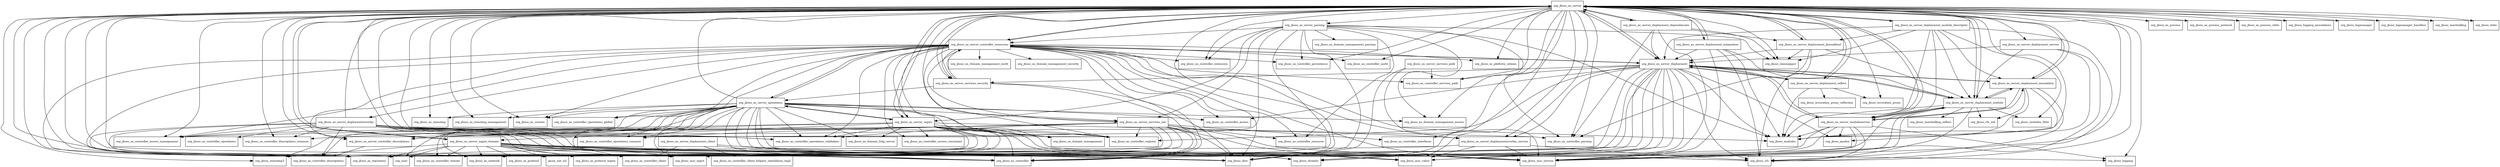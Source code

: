 digraph jboss_as_server_7_4_0_Final_redhat_19_package_dependencies {
  node [shape = box, fontsize=10.0];
  org_jboss_as_server -> org_jboss_as_controller;
  org_jboss_as_server -> org_jboss_as_controller_access_management;
  org_jboss_as_server -> org_jboss_as_controller_audit;
  org_jboss_as_server -> org_jboss_as_controller_descriptions;
  org_jboss_as_server -> org_jboss_as_controller_descriptions_common;
  org_jboss_as_server -> org_jboss_as_controller_extension;
  org_jboss_as_server -> org_jboss_as_controller_interfaces;
  org_jboss_as_server -> org_jboss_as_controller_operations_common;
  org_jboss_as_server -> org_jboss_as_controller_operations_validation;
  org_jboss_as_server -> org_jboss_as_controller_parsing;
  org_jboss_as_server -> org_jboss_as_controller_persistence;
  org_jboss_as_server -> org_jboss_as_controller_registry;
  org_jboss_as_server -> org_jboss_as_controller_services_path;
  org_jboss_as_server -> org_jboss_as_domain_management_access;
  org_jboss_as_server -> org_jboss_as_network;
  org_jboss_as_server -> org_jboss_as_platform_mbean;
  org_jboss_as_server -> org_jboss_as_process;
  org_jboss_as_server -> org_jboss_as_process_protocol;
  org_jboss_as_server -> org_jboss_as_process_stdin;
  org_jboss_as_server -> org_jboss_as_remoting;
  org_jboss_as_server -> org_jboss_as_remoting_management;
  org_jboss_as_server -> org_jboss_as_repository;
  org_jboss_as_server -> org_jboss_as_server_controller_descriptions;
  org_jboss_as_server -> org_jboss_as_server_controller_resources;
  org_jboss_as_server -> org_jboss_as_server_deployment;
  org_jboss_as_server -> org_jboss_as_server_deployment_annotation;
  org_jboss_as_server -> org_jboss_as_server_deployment_dependencies;
  org_jboss_as_server -> org_jboss_as_server_deployment_integration;
  org_jboss_as_server -> org_jboss_as_server_deployment_jbossallxml;
  org_jboss_as_server -> org_jboss_as_server_deployment_module;
  org_jboss_as_server -> org_jboss_as_server_deployment_module_descriptor;
  org_jboss_as_server -> org_jboss_as_server_deployment_reflect;
  org_jboss_as_server -> org_jboss_as_server_deployment_service;
  org_jboss_as_server -> org_jboss_as_server_deploymentoverlay_service;
  org_jboss_as_server -> org_jboss_as_server_mgmt;
  org_jboss_as_server -> org_jboss_as_server_mgmt_domain;
  org_jboss_as_server -> org_jboss_as_server_moduleservice;
  org_jboss_as_server -> org_jboss_as_server_parsing;
  org_jboss_as_server -> org_jboss_as_server_services_security;
  org_jboss_as_server -> org_jboss_as_version;
  org_jboss_as_server -> org_jboss_dmr;
  org_jboss_as_server -> org_jboss_invocation_proxy;
  org_jboss_as_server -> org_jboss_logging;
  org_jboss_as_server -> org_jboss_logging_annotations;
  org_jboss_as_server -> org_jboss_logmanager;
  org_jboss_as_server -> org_jboss_logmanager_handlers;
  org_jboss_as_server -> org_jboss_marshalling;
  org_jboss_as_server -> org_jboss_modules;
  org_jboss_as_server -> org_jboss_msc_inject;
  org_jboss_as_server -> org_jboss_msc_service;
  org_jboss_as_server -> org_jboss_msc_value;
  org_jboss_as_server -> org_jboss_remoting3;
  org_jboss_as_server -> org_jboss_staxmapper;
  org_jboss_as_server -> org_jboss_stdio;
  org_jboss_as_server -> org_jboss_threads;
  org_jboss_as_server -> org_jboss_vfs;
  org_jboss_as_server -> org_xnio;
  org_jboss_as_server_controller_descriptions -> org_jboss_as_controller_descriptions;
  org_jboss_as_server_controller_resources -> org_jboss_as_controller;
  org_jboss_as_server_controller_resources -> org_jboss_as_controller_access;
  org_jboss_as_server_controller_resources -> org_jboss_as_controller_access_constraint;
  org_jboss_as_server_controller_resources -> org_jboss_as_controller_access_management;
  org_jboss_as_server_controller_resources -> org_jboss_as_controller_audit;
  org_jboss_as_server_controller_resources -> org_jboss_as_controller_descriptions;
  org_jboss_as_server_controller_resources -> org_jboss_as_controller_extension;
  org_jboss_as_server_controller_resources -> org_jboss_as_controller_operations_common;
  org_jboss_as_server_controller_resources -> org_jboss_as_controller_operations_global;
  org_jboss_as_server_controller_resources -> org_jboss_as_controller_operations_validation;
  org_jboss_as_server_controller_resources -> org_jboss_as_controller_persistence;
  org_jboss_as_server_controller_resources -> org_jboss_as_controller_registry;
  org_jboss_as_server_controller_resources -> org_jboss_as_controller_resource;
  org_jboss_as_server_controller_resources -> org_jboss_as_controller_services_path;
  org_jboss_as_server_controller_resources -> org_jboss_as_domain_management;
  org_jboss_as_server_controller_resources -> org_jboss_as_domain_management_audit;
  org_jboss_as_server_controller_resources -> org_jboss_as_domain_management_security;
  org_jboss_as_server_controller_resources -> org_jboss_as_platform_mbean;
  org_jboss_as_server_controller_resources -> org_jboss_as_repository;
  org_jboss_as_server_controller_resources -> org_jboss_as_server;
  org_jboss_as_server_controller_resources -> org_jboss_as_server_controller_descriptions;
  org_jboss_as_server_controller_resources -> org_jboss_as_server_deployment;
  org_jboss_as_server_controller_resources -> org_jboss_as_server_deploymentoverlay;
  org_jboss_as_server_controller_resources -> org_jboss_as_server_deploymentoverlay_service;
  org_jboss_as_server_controller_resources -> org_jboss_as_server_mgmt;
  org_jboss_as_server_controller_resources -> org_jboss_as_server_operations;
  org_jboss_as_server_controller_resources -> org_jboss_as_server_services_net;
  org_jboss_as_server_controller_resources -> org_jboss_as_server_services_security;
  org_jboss_as_server_controller_resources -> org_jboss_as_version;
  org_jboss_as_server_controller_resources -> org_jboss_dmr;
  org_jboss_as_server_controller_resources -> org_jboss_modules;
  org_jboss_as_server_controller_resources -> org_jboss_msc_service;
  org_jboss_as_server_deployment -> org_jboss_as_controller;
  org_jboss_as_server_deployment -> org_jboss_as_controller_access;
  org_jboss_as_server_deployment -> org_jboss_as_controller_registry;
  org_jboss_as_server_deployment -> org_jboss_as_controller_services_path;
  org_jboss_as_server_deployment -> org_jboss_as_protocol;
  org_jboss_as_server_deployment -> org_jboss_as_repository;
  org_jboss_as_server_deployment -> org_jboss_as_server;
  org_jboss_as_server_deployment -> org_jboss_as_server_controller_resources;
  org_jboss_as_server_deployment -> org_jboss_as_server_deployment_annotation;
  org_jboss_as_server_deployment -> org_jboss_as_server_deployment_module;
  org_jboss_as_server_deployment -> org_jboss_as_server_deployment_reflect;
  org_jboss_as_server_deployment -> org_jboss_as_server_deploymentoverlay_service;
  org_jboss_as_server_deployment -> org_jboss_as_server_moduleservice;
  org_jboss_as_server_deployment -> org_jboss_as_server_services_security;
  org_jboss_as_server_deployment -> org_jboss_dmr;
  org_jboss_as_server_deployment -> org_jboss_jandex;
  org_jboss_as_server_deployment -> org_jboss_modules;
  org_jboss_as_server_deployment -> org_jboss_msc_inject;
  org_jboss_as_server_deployment -> org_jboss_msc_service;
  org_jboss_as_server_deployment -> org_jboss_msc_value;
  org_jboss_as_server_deployment -> org_jboss_threads;
  org_jboss_as_server_deployment -> org_jboss_vfs;
  org_jboss_as_server_deployment -> org_xnio;
  org_jboss_as_server_deployment_annotation -> org_jboss_as_server;
  org_jboss_as_server_deployment_annotation -> org_jboss_as_server_deployment;
  org_jboss_as_server_deployment_annotation -> org_jboss_as_server_deployment_module;
  org_jboss_as_server_deployment_annotation -> org_jboss_as_server_moduleservice;
  org_jboss_as_server_deployment_annotation -> org_jboss_jandex;
  org_jboss_as_server_deployment_annotation -> org_jboss_modules;
  org_jboss_as_server_deployment_annotation -> org_jboss_vfs;
  org_jboss_as_server_deployment_annotation -> org_jboss_vfs_util;
  org_jboss_as_server_deployment_client -> org_jboss_as_controller;
  org_jboss_as_server_deployment_client -> org_jboss_as_controller_client;
  org_jboss_as_server_deployment_client -> org_jboss_as_controller_client_helpers_standalone_impl;
  org_jboss_as_server_deployment_client -> org_jboss_threads;
  org_jboss_as_server_deployment_dependencies -> org_jboss_as_controller_parsing;
  org_jboss_as_server_deployment_dependencies -> org_jboss_as_server;
  org_jboss_as_server_deployment_dependencies -> org_jboss_as_server_deployment;
  org_jboss_as_server_deployment_dependencies -> org_jboss_as_server_deployment_jbossallxml;
  org_jboss_as_server_deployment_dependencies -> org_jboss_msc_service;
  org_jboss_as_server_deployment_dependencies -> org_jboss_staxmapper;
  org_jboss_as_server_deployment_integration -> org_jboss_as_server;
  org_jboss_as_server_deployment_integration -> org_jboss_as_server_deployment;
  org_jboss_as_server_deployment_integration -> org_jboss_as_server_deployment_module;
  org_jboss_as_server_deployment_integration -> org_jboss_modules;
  org_jboss_as_server_deployment_integration -> org_jboss_msc_service;
  org_jboss_as_server_deployment_integration -> org_jboss_vfs;
  org_jboss_as_server_deployment_jbossallxml -> org_jboss_as_controller_parsing;
  org_jboss_as_server_deployment_jbossallxml -> org_jboss_as_server;
  org_jboss_as_server_deployment_jbossallxml -> org_jboss_as_server_deployment;
  org_jboss_as_server_deployment_jbossallxml -> org_jboss_as_server_deployment_module;
  org_jboss_as_server_deployment_jbossallxml -> org_jboss_staxmapper;
  org_jboss_as_server_deployment_jbossallxml -> org_jboss_vfs;
  org_jboss_as_server_deployment_module -> org_jboss_as_server;
  org_jboss_as_server_deployment_module -> org_jboss_as_server_deployment;
  org_jboss_as_server_deployment_module -> org_jboss_as_server_deployment_annotation;
  org_jboss_as_server_deployment_module -> org_jboss_as_server_moduleservice;
  org_jboss_as_server_deployment_module -> org_jboss_marshalling_reflect;
  org_jboss_as_server_deployment_module -> org_jboss_modules;
  org_jboss_as_server_deployment_module -> org_jboss_modules_filter;
  org_jboss_as_server_deployment_module -> org_jboss_msc_service;
  org_jboss_as_server_deployment_module -> org_jboss_msc_value;
  org_jboss_as_server_deployment_module -> org_jboss_threads;
  org_jboss_as_server_deployment_module -> org_jboss_vfs;
  org_jboss_as_server_deployment_module -> org_jboss_vfs_util;
  org_jboss_as_server_deployment_module_descriptor -> org_jboss_as_server;
  org_jboss_as_server_deployment_module_descriptor -> org_jboss_as_server_deployment;
  org_jboss_as_server_deployment_module_descriptor -> org_jboss_as_server_deployment_annotation;
  org_jboss_as_server_deployment_module_descriptor -> org_jboss_as_server_deployment_jbossallxml;
  org_jboss_as_server_deployment_module_descriptor -> org_jboss_as_server_deployment_module;
  org_jboss_as_server_deployment_module_descriptor -> org_jboss_as_server_moduleservice;
  org_jboss_as_server_deployment_module_descriptor -> org_jboss_modules;
  org_jboss_as_server_deployment_module_descriptor -> org_jboss_modules_filter;
  org_jboss_as_server_deployment_module_descriptor -> org_jboss_staxmapper;
  org_jboss_as_server_deployment_module_descriptor -> org_jboss_vfs;
  org_jboss_as_server_deployment_reflect -> org_jboss_as_server;
  org_jboss_as_server_deployment_reflect -> org_jboss_as_server_deployment;
  org_jboss_as_server_deployment_reflect -> org_jboss_invocation_proxy;
  org_jboss_as_server_deployment_reflect -> org_jboss_invocation_proxy_reflection;
  org_jboss_as_server_deployment_reflect -> org_jboss_modules;
  org_jboss_as_server_deployment_service -> org_jboss_as_server_deployment;
  org_jboss_as_server_deployment_service -> org_jboss_as_server_deployment_module;
  org_jboss_as_server_deployment_service -> org_jboss_modules;
  org_jboss_as_server_deployment_service -> org_jboss_msc_service;
  org_jboss_as_server_deploymentoverlay -> org_jboss_as_controller;
  org_jboss_as_server_deploymentoverlay -> org_jboss_as_controller_access_management;
  org_jboss_as_server_deploymentoverlay -> org_jboss_as_controller_descriptions;
  org_jboss_as_server_deploymentoverlay -> org_jboss_as_controller_descriptions_common;
  org_jboss_as_server_deploymentoverlay -> org_jboss_as_controller_operations;
  org_jboss_as_server_deploymentoverlay -> org_jboss_as_controller_operations_validation;
  org_jboss_as_server_deploymentoverlay -> org_jboss_as_controller_registry;
  org_jboss_as_server_deploymentoverlay -> org_jboss_as_protocol;
  org_jboss_as_server_deploymentoverlay -> org_jboss_as_repository;
  org_jboss_as_server_deploymentoverlay -> org_jboss_as_server;
  org_jboss_as_server_deploymentoverlay -> org_jboss_as_server_deploymentoverlay_service;
  org_jboss_as_server_deploymentoverlay -> org_jboss_dmr;
  org_jboss_as_server_deploymentoverlay -> org_jboss_msc_inject;
  org_jboss_as_server_deploymentoverlay -> org_jboss_msc_service;
  org_jboss_as_server_deploymentoverlay -> org_jboss_msc_value;
  org_jboss_as_server_deploymentoverlay -> org_jboss_vfs;
  org_jboss_as_server_deploymentoverlay_service -> org_jboss_as_repository;
  org_jboss_as_server_deploymentoverlay_service -> org_jboss_msc_service;
  org_jboss_as_server_deploymentoverlay_service -> org_jboss_msc_value;
  org_jboss_as_server_deploymentoverlay_service -> org_jboss_vfs;
  org_jboss_as_server_mgmt -> org_jboss_as_controller;
  org_jboss_as_server_mgmt -> org_jboss_as_controller_access_constraint;
  org_jboss_as_server_mgmt -> org_jboss_as_controller_access_management;
  org_jboss_as_server_mgmt -> org_jboss_as_controller_client;
  org_jboss_as_server_mgmt -> org_jboss_as_controller_descriptions;
  org_jboss_as_server_mgmt -> org_jboss_as_controller_operations_validation;
  org_jboss_as_server_mgmt -> org_jboss_as_controller_parsing;
  org_jboss_as_server_mgmt -> org_jboss_as_controller_registry;
  org_jboss_as_server_mgmt -> org_jboss_as_domain_http_server;
  org_jboss_as_server_mgmt -> org_jboss_as_domain_management;
  org_jboss_as_server_mgmt -> org_jboss_as_network;
  org_jboss_as_server_mgmt -> org_jboss_as_server;
  org_jboss_as_server_mgmt -> org_jboss_as_server_controller_descriptions;
  org_jboss_as_server_mgmt -> org_jboss_as_server_mgmt_domain;
  org_jboss_as_server_mgmt -> org_jboss_as_server_operations;
  org_jboss_as_server_mgmt -> org_jboss_dmr;
  org_jboss_as_server_mgmt -> org_jboss_msc_inject;
  org_jboss_as_server_mgmt -> org_jboss_msc_service;
  org_jboss_as_server_mgmt -> org_jboss_msc_value;
  org_jboss_as_server_mgmt_domain -> javax_net_ssl;
  org_jboss_as_server_mgmt_domain -> org_jboss_as_controller;
  org_jboss_as_server_mgmt_domain -> org_jboss_as_controller_client;
  org_jboss_as_server_mgmt_domain -> org_jboss_as_controller_remote;
  org_jboss_as_server_mgmt_domain -> org_jboss_as_network;
  org_jboss_as_server_mgmt_domain -> org_jboss_as_protocol;
  org_jboss_as_server_mgmt_domain -> org_jboss_as_protocol_mgmt;
  org_jboss_as_server_mgmt_domain -> org_jboss_as_repository;
  org_jboss_as_server_mgmt_domain -> org_jboss_as_server;
  org_jboss_as_server_mgmt_domain -> org_jboss_dmr;
  org_jboss_as_server_mgmt_domain -> org_jboss_logging;
  org_jboss_as_server_mgmt_domain -> org_jboss_msc_inject;
  org_jboss_as_server_mgmt_domain -> org_jboss_msc_service;
  org_jboss_as_server_mgmt_domain -> org_jboss_msc_value;
  org_jboss_as_server_mgmt_domain -> org_jboss_remoting3;
  org_jboss_as_server_mgmt_domain -> org_jboss_threads;
  org_jboss_as_server_mgmt_domain -> org_jboss_vfs;
  org_jboss_as_server_mgmt_domain -> org_xnio;
  org_jboss_as_server_moduleservice -> org_jboss_as_server;
  org_jboss_as_server_moduleservice -> org_jboss_as_server_deployment;
  org_jboss_as_server_moduleservice -> org_jboss_as_server_deployment_annotation;
  org_jboss_as_server_moduleservice -> org_jboss_as_server_deployment_module;
  org_jboss_as_server_moduleservice -> org_jboss_jandex;
  org_jboss_as_server_moduleservice -> org_jboss_logging;
  org_jboss_as_server_moduleservice -> org_jboss_modules;
  org_jboss_as_server_moduleservice -> org_jboss_msc_inject;
  org_jboss_as_server_moduleservice -> org_jboss_msc_service;
  org_jboss_as_server_moduleservice -> org_jboss_msc_value;
  org_jboss_as_server_moduleservice -> org_jboss_vfs;
  org_jboss_as_server_operations -> org_jboss_as_controller;
  org_jboss_as_server_operations -> org_jboss_as_controller_access;
  org_jboss_as_server_operations -> org_jboss_as_controller_client;
  org_jboss_as_server_operations -> org_jboss_as_controller_descriptions;
  org_jboss_as_server_operations -> org_jboss_as_controller_operations_common;
  org_jboss_as_server_operations -> org_jboss_as_controller_operations_global;
  org_jboss_as_server_operations -> org_jboss_as_controller_operations_validation;
  org_jboss_as_server_operations -> org_jboss_as_controller_registry;
  org_jboss_as_server_operations -> org_jboss_as_controller_remote;
  org_jboss_as_server_operations -> org_jboss_as_domain_http_server;
  org_jboss_as_server_operations -> org_jboss_as_domain_management;
  org_jboss_as_server_operations -> org_jboss_as_domain_management_access;
  org_jboss_as_server_operations -> org_jboss_as_network;
  org_jboss_as_server_operations -> org_jboss_as_remoting;
  org_jboss_as_server_operations -> org_jboss_as_remoting_management;
  org_jboss_as_server_operations -> org_jboss_as_server;
  org_jboss_as_server_operations -> org_jboss_as_server_controller_descriptions;
  org_jboss_as_server_operations -> org_jboss_as_server_controller_resources;
  org_jboss_as_server_operations -> org_jboss_as_server_mgmt;
  org_jboss_as_server_operations -> org_jboss_as_server_services_net;
  org_jboss_as_server_operations -> org_jboss_as_version;
  org_jboss_as_server_operations -> org_jboss_dmr;
  org_jboss_as_server_operations -> org_jboss_msc_inject;
  org_jboss_as_server_operations -> org_jboss_msc_service;
  org_jboss_as_server_operations -> org_jboss_msc_value;
  org_jboss_as_server_operations -> org_jboss_remoting3;
  org_jboss_as_server_operations -> org_jboss_threads;
  org_jboss_as_server_operations -> org_xnio;
  org_jboss_as_server_parsing -> org_jboss_as_controller;
  org_jboss_as_server_parsing -> org_jboss_as_controller_extension;
  org_jboss_as_server_parsing -> org_jboss_as_controller_operations_common;
  org_jboss_as_server_parsing -> org_jboss_as_controller_parsing;
  org_jboss_as_server_parsing -> org_jboss_as_controller_persistence;
  org_jboss_as_server_parsing -> org_jboss_as_controller_resource;
  org_jboss_as_server_parsing -> org_jboss_as_domain_management_access;
  org_jboss_as_server_parsing -> org_jboss_as_domain_management_parsing;
  org_jboss_as_server_parsing -> org_jboss_as_server_controller_resources;
  org_jboss_as_server_parsing -> org_jboss_as_server_mgmt;
  org_jboss_as_server_parsing -> org_jboss_as_server_services_net;
  org_jboss_as_server_parsing -> org_jboss_dmr;
  org_jboss_as_server_parsing -> org_jboss_modules;
  org_jboss_as_server_parsing -> org_jboss_staxmapper;
  org_jboss_as_server_services_net -> org_jboss_as_controller;
  org_jboss_as_server_services_net -> org_jboss_as_controller_access_management;
  org_jboss_as_server_services_net -> org_jboss_as_controller_descriptions;
  org_jboss_as_server_services_net -> org_jboss_as_controller_descriptions_common;
  org_jboss_as_server_services_net -> org_jboss_as_controller_interfaces;
  org_jboss_as_server_services_net -> org_jboss_as_controller_operations_common;
  org_jboss_as_server_services_net -> org_jboss_as_controller_operations_validation;
  org_jboss_as_server_services_net -> org_jboss_as_controller_registry;
  org_jboss_as_server_services_net -> org_jboss_as_controller_resource;
  org_jboss_as_server_services_net -> org_jboss_as_network;
  org_jboss_as_server_services_net -> org_jboss_as_server;
  org_jboss_as_server_services_net -> org_jboss_as_server_controller_descriptions;
  org_jboss_as_server_services_net -> org_jboss_dmr;
  org_jboss_as_server_services_net -> org_jboss_msc_inject;
  org_jboss_as_server_services_net -> org_jboss_msc_service;
  org_jboss_as_server_services_net -> org_jboss_msc_value;
  org_jboss_as_server_services_path -> org_jboss_as_controller_services_path;
  org_jboss_as_server_services_path -> org_jboss_dmr;
  org_jboss_as_server_services_path -> org_jboss_msc_service;
  org_jboss_as_server_services_security -> org_jboss_as_controller;
  org_jboss_as_server_services_security -> org_jboss_as_server;
  org_jboss_as_server_services_security -> org_jboss_as_server_controller_resources;
  org_jboss_as_server_services_security -> org_jboss_as_server_operations;
  org_jboss_as_server_services_security -> org_jboss_dmr;
}
